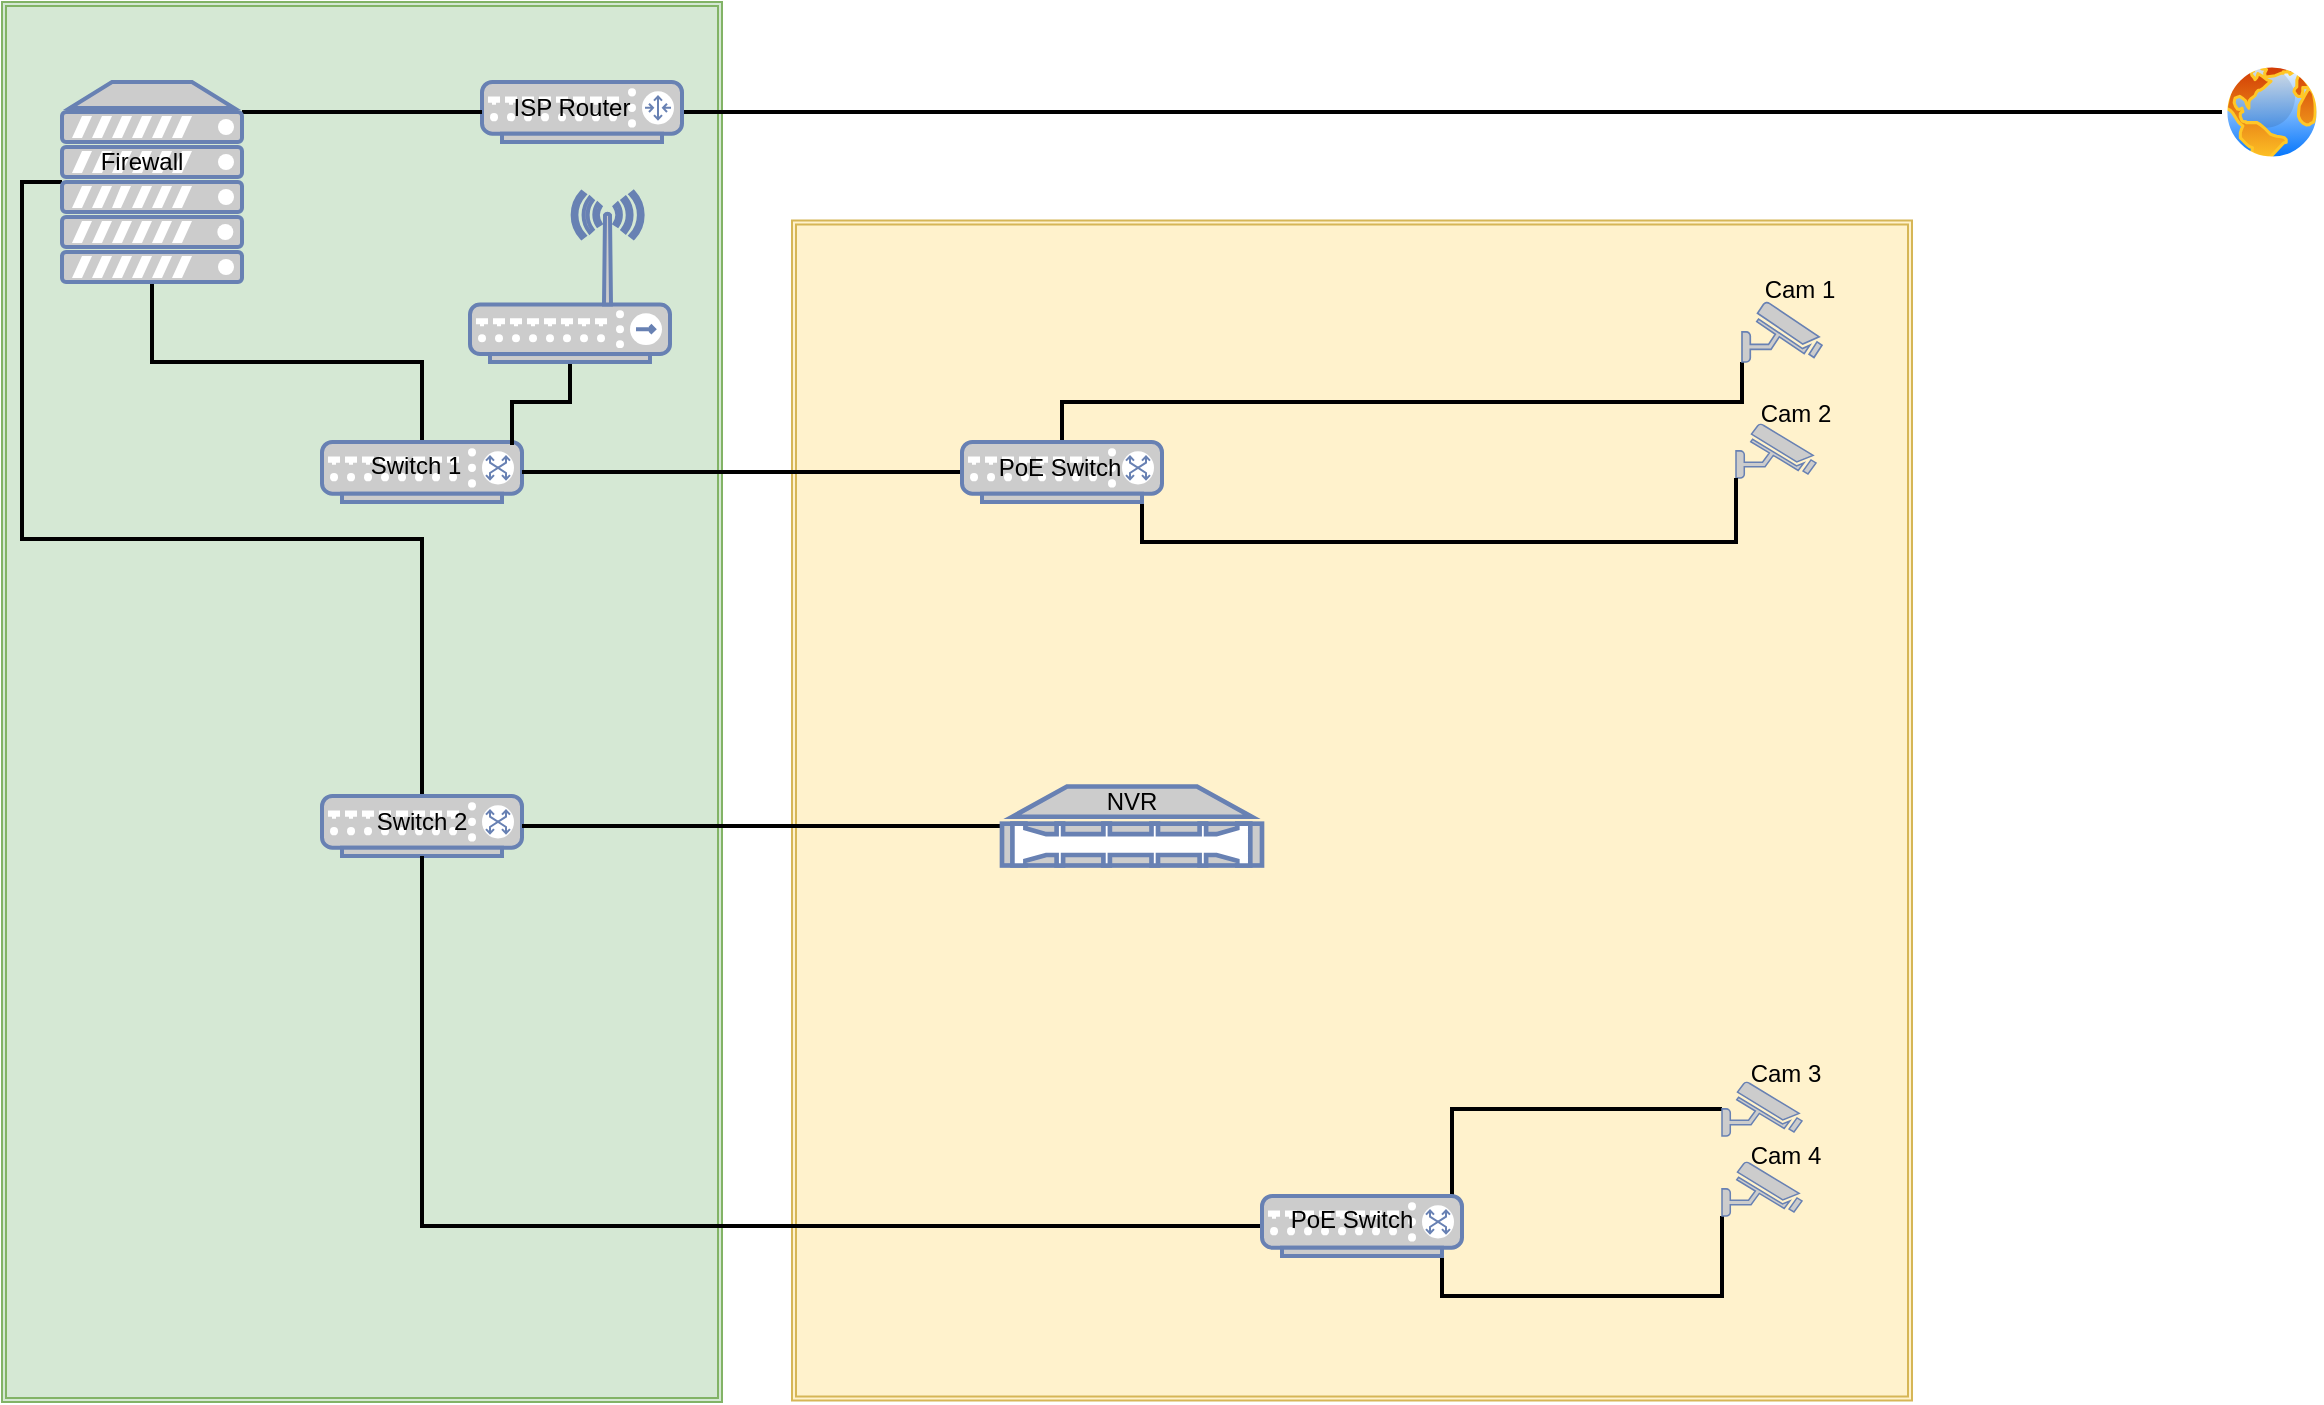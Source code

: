 <mxfile version="14.5.10" type="github">
  <diagram name="Page-1" id="e3a06f82-3646-2815-327d-82caf3d4e204">
    <mxGraphModel dx="1426" dy="777" grid="1" gridSize="10" guides="1" tooltips="1" connect="1" arrows="1" fold="1" page="1" pageScale="1.5" pageWidth="1169" pageHeight="826" background="none" math="0" shadow="0">
      <root>
        <mxCell id="0" style=";html=1;" />
        <mxCell id="1" style=";html=1;" parent="0" />
        <mxCell id="Ilc13FiyXrUuGdo4CWeQ-55" value="" style="shape=ext;double=1;rounded=0;whiteSpace=wrap;html=1;fillColor=#d5e8d4;strokeColor=#82b366;" parent="1" vertex="1">
          <mxGeometry x="10" y="20" width="360" height="700" as="geometry" />
        </mxCell>
        <mxCell id="Ilc13FiyXrUuGdo4CWeQ-51" value="" style="shape=ext;double=1;rounded=0;whiteSpace=wrap;html=1;fillColor=#fff2cc;strokeColor=#d6b656;" parent="1" vertex="1">
          <mxGeometry x="405" y="129.25" width="560" height="590" as="geometry" />
        </mxCell>
        <mxCell id="Ilc13FiyXrUuGdo4CWeQ-4" value="" style="aspect=fixed;perimeter=ellipsePerimeter;html=1;align=center;shadow=0;dashed=0;spacingTop=3;image;image=img/lib/active_directory/internet_globe.svg;" parent="1" vertex="1">
          <mxGeometry x="1120" y="50" width="50" height="50" as="geometry" />
        </mxCell>
        <mxCell id="Ilc13FiyXrUuGdo4CWeQ-53" style="edgeStyle=orthogonalEdgeStyle;rounded=0;orthogonalLoop=1;jettySize=auto;html=1;exitX=1;exitY=0.5;exitDx=0;exitDy=0;exitPerimeter=0;entryX=0;entryY=0.5;entryDx=0;entryDy=0;endArrow=none;endFill=0;strokeWidth=2;" parent="1" source="Ilc13FiyXrUuGdo4CWeQ-6" target="Ilc13FiyXrUuGdo4CWeQ-4" edge="1">
          <mxGeometry relative="1" as="geometry" />
        </mxCell>
        <mxCell id="Ilc13FiyXrUuGdo4CWeQ-6" value="&lt;span style=&quot;color: rgba(0 , 0 , 0 , 0) ; font-family: monospace ; font-size: 0px&quot;&gt;%3CmxGraphModel%3E%3Croot%3E%3CmxCell%20id%3D%220%22%2F%3E%3CmxCell%20id%3D%221%22%20parent%3D%220%22%2F%3E%3CmxCell%20id%3D%222%22%20value%3D%22PoE%20Switch%22%20style%3D%22text%3Bhtml%3D1%3BstrokeColor%3Dnone%3BfillColor%3Dnone%3Balign%3Dcenter%3BverticalAlign%3Dmiddle%3BwhiteSpace%3Dwrap%3Brounded%3D0%3B%22%20vertex%3D%221%22%20parent%3D%221%22%3E%3CmxGeometry%20x%3D%22319%22%20y%3D%22192%22%20width%3D%2270%22%20height%3D%2220%22%20as%3D%22geometry%22%2F%3E%3C%2FmxCell%3E%3C%2Froot%3E%3C%2FmxGraphModel%3E&lt;/span&gt;" style="fontColor=#0066CC;verticalAlign=top;verticalLabelPosition=bottom;labelPosition=center;align=center;html=1;outlineConnect=0;fillColor=#CCCCCC;strokeColor=#6881B3;gradientColor=none;gradientDirection=north;strokeWidth=2;shape=mxgraph.networks.router;" parent="1" vertex="1">
          <mxGeometry x="250" y="60" width="100" height="30" as="geometry" />
        </mxCell>
        <mxCell id="Ilc13FiyXrUuGdo4CWeQ-18" style="edgeStyle=orthogonalEdgeStyle;rounded=0;orthogonalLoop=1;jettySize=auto;html=1;exitX=0;exitY=0.5;exitDx=0;exitDy=0;exitPerimeter=0;entryX=0.5;entryY=0;entryDx=0;entryDy=0;entryPerimeter=0;endArrow=none;endFill=0;strokeWidth=2;" parent="1" source="Ilc13FiyXrUuGdo4CWeQ-25" target="Ilc13FiyXrUuGdo4CWeQ-8" edge="1">
          <mxGeometry relative="1" as="geometry" />
        </mxCell>
        <mxCell id="Ilc13FiyXrUuGdo4CWeQ-26" style="edgeStyle=orthogonalEdgeStyle;rounded=0;orthogonalLoop=1;jettySize=auto;html=1;exitX=0.5;exitY=0;exitDx=0;exitDy=0;exitPerimeter=0;endArrow=none;endFill=0;strokeWidth=2;" parent="1" source="Ilc13FiyXrUuGdo4CWeQ-7" target="Ilc13FiyXrUuGdo4CWeQ-25" edge="1">
          <mxGeometry relative="1" as="geometry" />
        </mxCell>
        <mxCell id="Ilc13FiyXrUuGdo4CWeQ-7" value="" style="fontColor=#0066CC;verticalAlign=top;verticalLabelPosition=bottom;labelPosition=center;align=center;html=1;outlineConnect=0;fillColor=#CCCCCC;strokeColor=#6881B3;gradientColor=none;gradientDirection=north;strokeWidth=2;shape=mxgraph.networks.switch;" parent="1" vertex="1">
          <mxGeometry x="170" y="240" width="100" height="30" as="geometry" />
        </mxCell>
        <mxCell id="Ilc13FiyXrUuGdo4CWeQ-8" value="" style="fontColor=#0066CC;verticalAlign=top;verticalLabelPosition=bottom;labelPosition=center;align=center;html=1;outlineConnect=0;fillColor=#CCCCCC;strokeColor=#6881B3;gradientColor=none;gradientDirection=north;strokeWidth=2;shape=mxgraph.networks.switch;" parent="1" vertex="1">
          <mxGeometry x="170" y="417" width="100" height="30" as="geometry" />
        </mxCell>
        <mxCell id="Ilc13FiyXrUuGdo4CWeQ-36" style="edgeStyle=orthogonalEdgeStyle;rounded=0;orthogonalLoop=1;jettySize=auto;html=1;exitX=0;exitY=0.5;exitDx=0;exitDy=0;exitPerimeter=0;entryX=0.95;entryY=0.05;entryDx=0;entryDy=0;entryPerimeter=0;endArrow=none;endFill=0;strokeWidth=2;" parent="1" source="Ilc13FiyXrUuGdo4CWeQ-9" target="Ilc13FiyXrUuGdo4CWeQ-34" edge="1">
          <mxGeometry relative="1" as="geometry" />
        </mxCell>
        <mxCell id="Ilc13FiyXrUuGdo4CWeQ-9" value="" style="fontColor=#0066CC;verticalAlign=top;verticalLabelPosition=bottom;labelPosition=center;align=center;html=1;outlineConnect=0;fillColor=#CCCCCC;strokeColor=#6881B3;gradientColor=none;gradientDirection=north;strokeWidth=2;shape=mxgraph.networks.security_camera;" parent="1" vertex="1">
          <mxGeometry x="870" y="560" width="40" height="27" as="geometry" />
        </mxCell>
        <mxCell id="Ilc13FiyXrUuGdo4CWeQ-24" style="edgeStyle=orthogonalEdgeStyle;rounded=0;orthogonalLoop=1;jettySize=auto;html=1;exitX=0;exitY=0.5;exitDx=0;exitDy=0;exitPerimeter=0;entryX=1;entryY=0.5;entryDx=0;entryDy=0;entryPerimeter=0;endArrow=none;endFill=0;strokeWidth=2;" parent="1" source="Ilc13FiyXrUuGdo4CWeQ-10" target="Ilc13FiyXrUuGdo4CWeQ-8" edge="1">
          <mxGeometry relative="1" as="geometry" />
        </mxCell>
        <mxCell id="Ilc13FiyXrUuGdo4CWeQ-10" value="" style="fontColor=#0066CC;verticalAlign=top;verticalLabelPosition=bottom;labelPosition=center;align=center;html=1;outlineConnect=0;fillColor=#CCCCCC;strokeColor=#6881B3;gradientColor=none;gradientDirection=north;strokeWidth=2;shape=mxgraph.networks.nas_filer;" parent="1" vertex="1">
          <mxGeometry x="510" y="412.25" width="130" height="39.5" as="geometry" />
        </mxCell>
        <mxCell id="Ilc13FiyXrUuGdo4CWeQ-37" style="edgeStyle=orthogonalEdgeStyle;rounded=0;orthogonalLoop=1;jettySize=auto;html=1;exitX=0;exitY=1;exitDx=0;exitDy=0;exitPerimeter=0;entryX=0.9;entryY=1;entryDx=0;entryDy=0;entryPerimeter=0;endArrow=none;endFill=0;strokeWidth=2;" parent="1" source="Ilc13FiyXrUuGdo4CWeQ-19" target="Ilc13FiyXrUuGdo4CWeQ-34" edge="1">
          <mxGeometry relative="1" as="geometry" />
        </mxCell>
        <mxCell id="Ilc13FiyXrUuGdo4CWeQ-19" value="" style="fontColor=#0066CC;verticalAlign=top;verticalLabelPosition=bottom;labelPosition=center;align=center;html=1;outlineConnect=0;fillColor=#CCCCCC;strokeColor=#6881B3;gradientColor=none;gradientDirection=north;strokeWidth=2;shape=mxgraph.networks.security_camera;" parent="1" vertex="1">
          <mxGeometry x="870" y="600" width="40" height="27" as="geometry" />
        </mxCell>
        <mxCell id="Ilc13FiyXrUuGdo4CWeQ-20" value="" style="fontColor=#0066CC;verticalAlign=top;verticalLabelPosition=bottom;labelPosition=center;align=center;html=1;outlineConnect=0;fillColor=#CCCCCC;strokeColor=#6881B3;gradientColor=none;gradientDirection=north;strokeWidth=2;shape=mxgraph.networks.security_camera;" parent="1" vertex="1">
          <mxGeometry x="877" y="231" width="40" height="27" as="geometry" />
        </mxCell>
        <mxCell id="Ilc13FiyXrUuGdo4CWeQ-30" style="edgeStyle=orthogonalEdgeStyle;rounded=0;orthogonalLoop=1;jettySize=auto;html=1;exitX=0;exitY=1;exitDx=0;exitDy=0;exitPerimeter=0;entryX=0.5;entryY=0;entryDx=0;entryDy=0;entryPerimeter=0;endArrow=none;endFill=0;strokeWidth=2;" parent="1" source="Ilc13FiyXrUuGdo4CWeQ-21" target="Ilc13FiyXrUuGdo4CWeQ-28" edge="1">
          <mxGeometry relative="1" as="geometry" />
        </mxCell>
        <mxCell id="Ilc13FiyXrUuGdo4CWeQ-21" value="" style="fontColor=#0066CC;verticalAlign=top;verticalLabelPosition=bottom;labelPosition=center;align=center;html=1;outlineConnect=0;fillColor=#CCCCCC;strokeColor=#6881B3;gradientColor=none;gradientDirection=north;strokeWidth=2;shape=mxgraph.networks.security_camera;" parent="1" vertex="1">
          <mxGeometry x="880" y="170" width="40" height="30" as="geometry" />
        </mxCell>
        <mxCell id="Ilc13FiyXrUuGdo4CWeQ-27" style="edgeStyle=orthogonalEdgeStyle;rounded=0;orthogonalLoop=1;jettySize=auto;html=1;exitX=1;exitY=0.15;exitDx=0;exitDy=0;exitPerimeter=0;entryX=0;entryY=0.5;entryDx=0;entryDy=0;entryPerimeter=0;endArrow=none;endFill=0;strokeWidth=2;" parent="1" source="Ilc13FiyXrUuGdo4CWeQ-25" target="Ilc13FiyXrUuGdo4CWeQ-6" edge="1">
          <mxGeometry relative="1" as="geometry" />
        </mxCell>
        <mxCell id="Ilc13FiyXrUuGdo4CWeQ-25" value="" style="fontColor=#0066CC;verticalAlign=top;verticalLabelPosition=bottom;labelPosition=center;align=center;html=1;outlineConnect=0;fillColor=#CCCCCC;strokeColor=#6881B3;gradientColor=none;gradientDirection=north;strokeWidth=2;shape=mxgraph.networks.server;" parent="1" vertex="1">
          <mxGeometry x="40" y="60" width="90" height="100" as="geometry" />
        </mxCell>
        <mxCell id="Ilc13FiyXrUuGdo4CWeQ-29" style="edgeStyle=orthogonalEdgeStyle;rounded=0;orthogonalLoop=1;jettySize=auto;html=1;exitX=0;exitY=0.5;exitDx=0;exitDy=0;exitPerimeter=0;entryX=1;entryY=0.5;entryDx=0;entryDy=0;entryPerimeter=0;endArrow=none;endFill=0;strokeWidth=2;" parent="1" source="Ilc13FiyXrUuGdo4CWeQ-28" target="Ilc13FiyXrUuGdo4CWeQ-7" edge="1">
          <mxGeometry relative="1" as="geometry">
            <mxPoint x="360" y="255" as="targetPoint" />
          </mxGeometry>
        </mxCell>
        <mxCell id="Ilc13FiyXrUuGdo4CWeQ-31" style="edgeStyle=orthogonalEdgeStyle;rounded=0;orthogonalLoop=1;jettySize=auto;html=1;exitX=0.9;exitY=1;exitDx=0;exitDy=0;exitPerimeter=0;entryX=0;entryY=1;entryDx=0;entryDy=0;entryPerimeter=0;endArrow=none;endFill=0;strokeWidth=2;" parent="1" source="Ilc13FiyXrUuGdo4CWeQ-28" target="Ilc13FiyXrUuGdo4CWeQ-20" edge="1">
          <mxGeometry relative="1" as="geometry" />
        </mxCell>
        <mxCell id="Ilc13FiyXrUuGdo4CWeQ-28" value="" style="fontColor=#0066CC;verticalAlign=top;verticalLabelPosition=bottom;labelPosition=center;align=center;html=1;outlineConnect=0;fillColor=#CCCCCC;strokeColor=#6881B3;gradientColor=none;gradientDirection=north;strokeWidth=2;shape=mxgraph.networks.switch;" parent="1" vertex="1">
          <mxGeometry x="490" y="240" width="100" height="30" as="geometry" />
        </mxCell>
        <mxCell id="Ilc13FiyXrUuGdo4CWeQ-52" style="edgeStyle=orthogonalEdgeStyle;rounded=0;orthogonalLoop=1;jettySize=auto;html=1;exitX=0;exitY=0.5;exitDx=0;exitDy=0;exitPerimeter=0;entryX=0.5;entryY=1;entryDx=0;entryDy=0;entryPerimeter=0;endArrow=none;endFill=0;strokeWidth=2;" parent="1" source="Ilc13FiyXrUuGdo4CWeQ-34" target="Ilc13FiyXrUuGdo4CWeQ-8" edge="1">
          <mxGeometry relative="1" as="geometry" />
        </mxCell>
        <mxCell id="Ilc13FiyXrUuGdo4CWeQ-34" value="" style="fontColor=#0066CC;verticalAlign=top;verticalLabelPosition=bottom;labelPosition=center;align=center;html=1;outlineConnect=0;fillColor=#CCCCCC;strokeColor=#6881B3;gradientColor=none;gradientDirection=north;strokeWidth=2;shape=mxgraph.networks.switch;" parent="1" vertex="1">
          <mxGeometry x="640" y="617" width="100" height="30" as="geometry" />
        </mxCell>
        <mxCell id="Ilc13FiyXrUuGdo4CWeQ-38" value="NVR" style="text;html=1;strokeColor=none;fillColor=none;align=center;verticalAlign=middle;whiteSpace=wrap;rounded=0;" parent="1" vertex="1">
          <mxGeometry x="530" y="408.25" width="90" height="24" as="geometry" />
        </mxCell>
        <mxCell id="Ilc13FiyXrUuGdo4CWeQ-39" value="Switch 2" style="text;html=1;strokeColor=none;fillColor=none;align=center;verticalAlign=middle;whiteSpace=wrap;rounded=0;" parent="1" vertex="1">
          <mxGeometry x="193" y="420" width="54" height="20" as="geometry" />
        </mxCell>
        <mxCell id="Ilc13FiyXrUuGdo4CWeQ-40" value="Switch 1" style="text;html=1;strokeColor=none;fillColor=none;align=center;verticalAlign=middle;whiteSpace=wrap;rounded=0;" parent="1" vertex="1">
          <mxGeometry x="190" y="242" width="54" height="20" as="geometry" />
        </mxCell>
        <mxCell id="Ilc13FiyXrUuGdo4CWeQ-41" value="PoE Switch" style="text;html=1;strokeColor=none;fillColor=none;align=center;verticalAlign=middle;whiteSpace=wrap;rounded=0;" parent="1" vertex="1">
          <mxGeometry x="504" y="248" width="70" height="10" as="geometry" />
        </mxCell>
        <mxCell id="Ilc13FiyXrUuGdo4CWeQ-42" value="PoE Switch" style="text;html=1;strokeColor=none;fillColor=none;align=center;verticalAlign=middle;whiteSpace=wrap;rounded=0;" parent="1" vertex="1">
          <mxGeometry x="650" y="619" width="70" height="20" as="geometry" />
        </mxCell>
        <mxCell id="Ilc13FiyXrUuGdo4CWeQ-43" value="ISP Router" style="text;html=1;strokeColor=none;fillColor=none;align=center;verticalAlign=middle;whiteSpace=wrap;rounded=0;" parent="1" vertex="1">
          <mxGeometry x="260" y="63" width="70" height="20" as="geometry" />
        </mxCell>
        <mxCell id="Ilc13FiyXrUuGdo4CWeQ-46" value="Firewall" style="text;html=1;strokeColor=none;fillColor=none;align=center;verticalAlign=middle;whiteSpace=wrap;rounded=0;" parent="1" vertex="1">
          <mxGeometry x="60" y="90" width="40" height="20" as="geometry" />
        </mxCell>
        <mxCell id="Ilc13FiyXrUuGdo4CWeQ-56" style="edgeStyle=orthogonalEdgeStyle;rounded=0;orthogonalLoop=1;jettySize=auto;html=1;exitX=0.5;exitY=1;exitDx=0;exitDy=0;exitPerimeter=0;entryX=0.95;entryY=0.05;entryDx=0;entryDy=0;entryPerimeter=0;endArrow=none;endFill=0;strokeWidth=2;" parent="1" source="Ilc13FiyXrUuGdo4CWeQ-48" target="Ilc13FiyXrUuGdo4CWeQ-7" edge="1">
          <mxGeometry relative="1" as="geometry" />
        </mxCell>
        <mxCell id="Ilc13FiyXrUuGdo4CWeQ-48" value="" style="fontColor=#0066CC;verticalAlign=top;verticalLabelPosition=bottom;labelPosition=center;align=center;html=1;outlineConnect=0;fillColor=#CCCCCC;strokeColor=#6881B3;gradientColor=none;gradientDirection=north;strokeWidth=2;shape=mxgraph.networks.wireless_hub;" parent="1" vertex="1">
          <mxGeometry x="244" y="115" width="100" height="85" as="geometry" />
        </mxCell>
        <mxCell id="dReOzRF-Hoq0QVS8l2vs-1" value="Cam 1" style="text;html=1;strokeColor=none;fillColor=none;align=center;verticalAlign=middle;whiteSpace=wrap;rounded=0;" vertex="1" parent="1">
          <mxGeometry x="889" y="154" width="40" height="20" as="geometry" />
        </mxCell>
        <mxCell id="dReOzRF-Hoq0QVS8l2vs-2" value="Cam 2" style="text;html=1;strokeColor=none;fillColor=none;align=center;verticalAlign=middle;whiteSpace=wrap;rounded=0;" vertex="1" parent="1">
          <mxGeometry x="887" y="216" width="40" height="20" as="geometry" />
        </mxCell>
        <mxCell id="dReOzRF-Hoq0QVS8l2vs-3" value="Cam 3" style="text;html=1;strokeColor=none;fillColor=none;align=center;verticalAlign=middle;whiteSpace=wrap;rounded=0;" vertex="1" parent="1">
          <mxGeometry x="882" y="546" width="40" height="20" as="geometry" />
        </mxCell>
        <mxCell id="dReOzRF-Hoq0QVS8l2vs-4" value="Cam 4" style="text;html=1;strokeColor=none;fillColor=none;align=center;verticalAlign=middle;whiteSpace=wrap;rounded=0;" vertex="1" parent="1">
          <mxGeometry x="882" y="587" width="40" height="20" as="geometry" />
        </mxCell>
      </root>
    </mxGraphModel>
  </diagram>
</mxfile>
